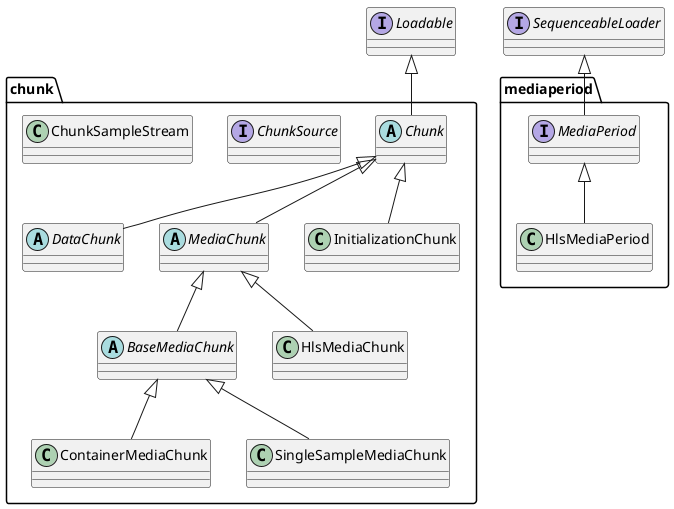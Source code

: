 @startuml

'An object that can be loaded using a {@link Loader}
interface Loadable

'An abstract base class for {@link Loadable} implementations that load chunks of data required for the playback of streams
package chunk {
    abstract class Chunk
    abstract class DataChunk
    abstract class MediaChunk
    abstract class BaseMediaChunk

    class InitializationChunk
    class HlsMediaChunk
    class ContainerMediaChunk
    class SingleSampleMediaChunk

    'A provider of {@link Chunk}s for a {@link ChunkSampleStream} to load
    interface ChunkSource


    'A {@link SampleStream} that loads media in {@link Chunk}s, obtained from a {@link ChunkSource}
    class ChunkSampleStream

    Loadable <|-- Chunk
    Chunk <|-- InitializationChunk
    Chunk <|-- DataChunk
    Chunk <|-- MediaChunk
    MediaChunk <|-- BaseMediaChunk
    MediaChunk <|-- HlsMediaChunk
    BaseMediaChunk <|-- ContainerMediaChunk
    BaseMediaChunk <|-- SingleSampleMediaChunk

}

'A loader that can proceed in approximate synchronization with other loaders
interface SequenceableLoader

'Loads media corresponding to a {@link Timeline.Period}, and allows that media to be read.
package mediaperiod {
    interface MediaPeriod

    class HlsMediaPeriod

    MediaPeriod <|-- HlsMediaPeriod
    SequenceableLoader <|-- MediaPeriod
}
@enduml